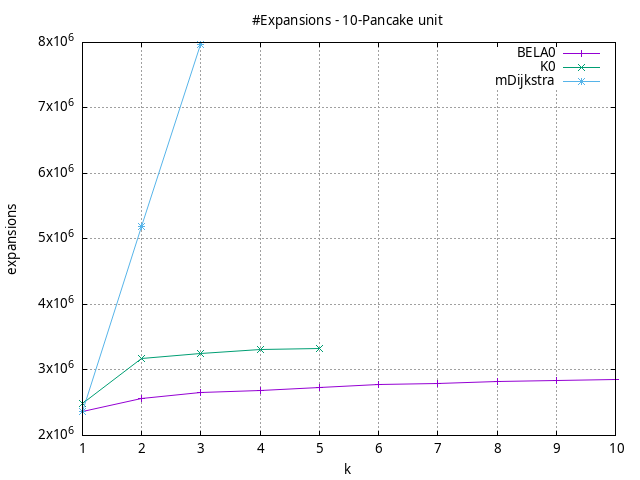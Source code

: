 #!/usr/bin/gnuplot
# -*- coding: utf-8 -*-
#
# results/n-pancake/unit/10/10pancake.brute-force.expansions.gnuplot
#
# Started on 12/07/2023 15:24:30
# Author: Carlos Linares López
set grid
set xlabel "k"
set ylabel "expansions"

set title "#Expansions - 10-Pancake unit"

set terminal png enhanced font "Ariel,10"
set output '10pancake.brute-force.expansions.png'

plot "-" title "BELA0"      with linesp, "-" title "K0"      with linesp, "-" title "mDijkstra"      with linesp

	1 2364431.61
	2 2562835.5
	3 2660250.05
	4 2687476.56
	5 2732512.39
	6 2783545.59
	7 2801348.28
	8 2831192.26
	9 2842686.33
	10 2853129.41
end
	1 2492750.01
	2 3168860.61
	3 3253023.22
	4 3313270.05
	5 3331028.25
end
	1 2364431.61
	2 5196491.94
	3 7966378.19
end
